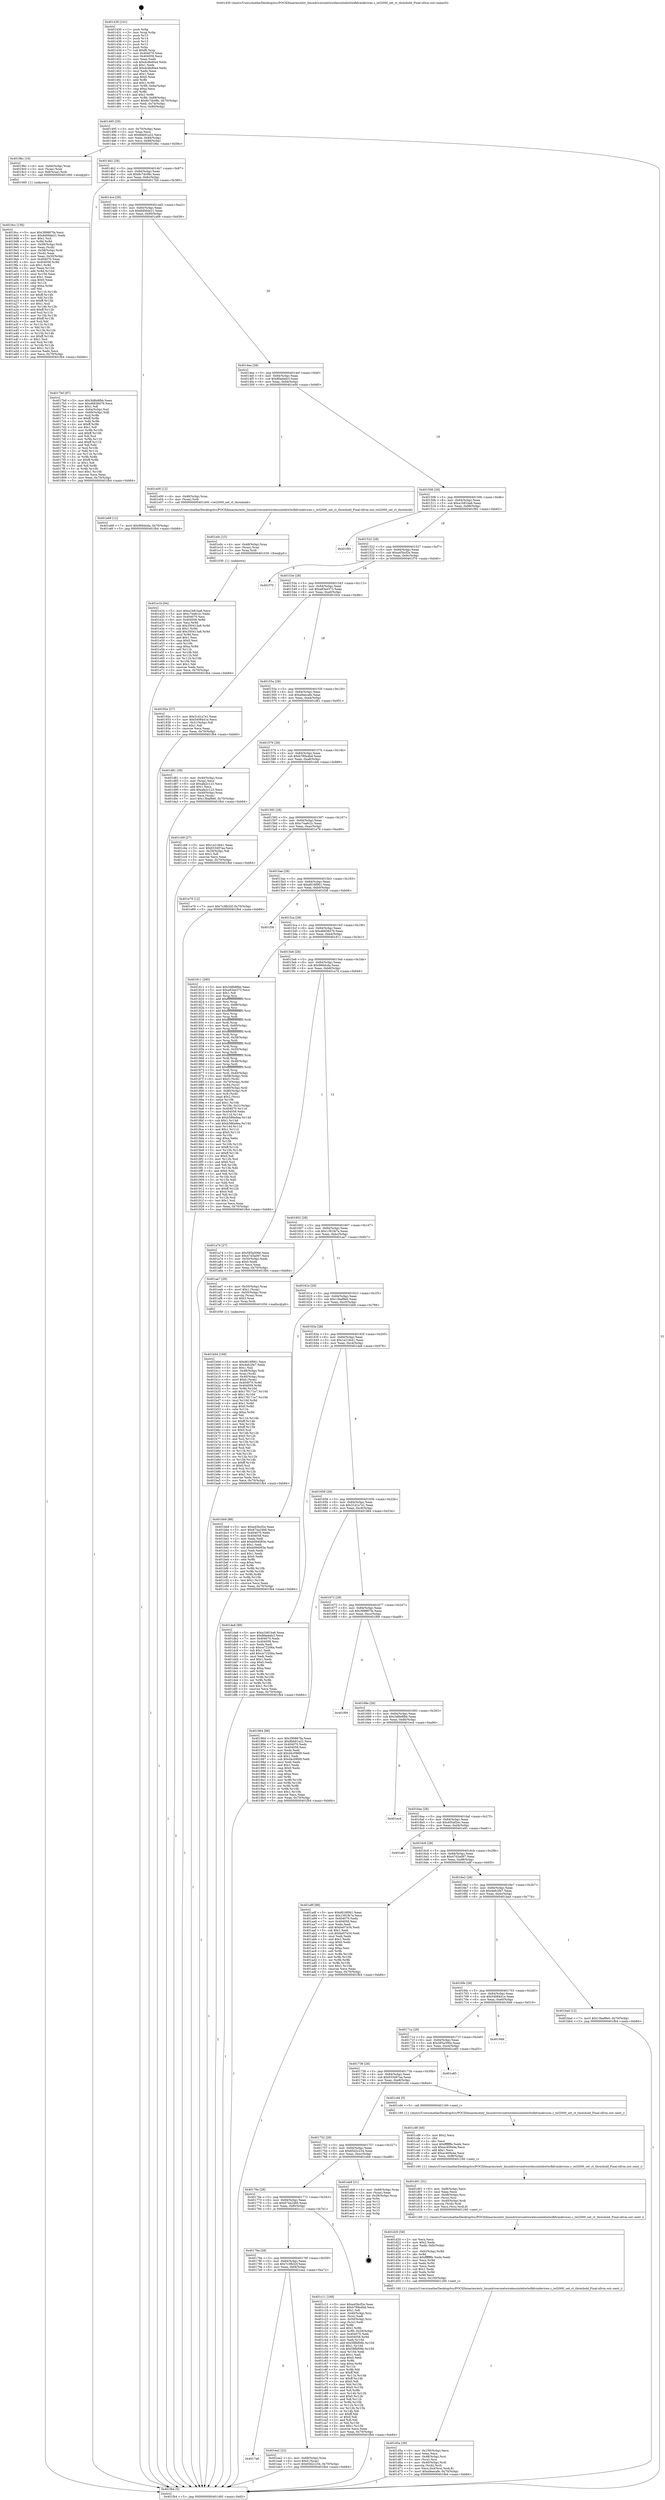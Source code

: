 digraph "0x401430" {
  label = "0x401430 (/mnt/c/Users/mathe/Desktop/tcc/POCII/binaries/extr_linuxdriversnetwirelessinteliwlwifidvmdevices.c_iwl2000_set_ct_threshold_Final-ollvm.out::main(0))"
  labelloc = "t"
  node[shape=record]

  Entry [label="",width=0.3,height=0.3,shape=circle,fillcolor=black,style=filled]
  "0x401495" [label="{
     0x401495 [29]\l
     | [instrs]\l
     &nbsp;&nbsp;0x401495 \<+3\>: mov -0x70(%rbp),%eax\l
     &nbsp;&nbsp;0x401498 \<+2\>: mov %eax,%ecx\l
     &nbsp;&nbsp;0x40149a \<+6\>: sub $0x8bb91a22,%ecx\l
     &nbsp;&nbsp;0x4014a0 \<+6\>: mov %eax,-0x84(%rbp)\l
     &nbsp;&nbsp;0x4014a6 \<+6\>: mov %ecx,-0x88(%rbp)\l
     &nbsp;&nbsp;0x4014ac \<+6\>: je 00000000004019bc \<main+0x58c\>\l
  }"]
  "0x4019bc" [label="{
     0x4019bc [16]\l
     | [instrs]\l
     &nbsp;&nbsp;0x4019bc \<+4\>: mov -0x60(%rbp),%rax\l
     &nbsp;&nbsp;0x4019c0 \<+3\>: mov (%rax),%rax\l
     &nbsp;&nbsp;0x4019c3 \<+4\>: mov 0x8(%rax),%rdi\l
     &nbsp;&nbsp;0x4019c7 \<+5\>: call 0000000000401060 \<atoi@plt\>\l
     | [calls]\l
     &nbsp;&nbsp;0x401060 \{1\} (unknown)\l
  }"]
  "0x4014b2" [label="{
     0x4014b2 [28]\l
     | [instrs]\l
     &nbsp;&nbsp;0x4014b2 \<+5\>: jmp 00000000004014b7 \<main+0x87\>\l
     &nbsp;&nbsp;0x4014b7 \<+6\>: mov -0x84(%rbp),%eax\l
     &nbsp;&nbsp;0x4014bd \<+5\>: sub $0x8c7dc08c,%eax\l
     &nbsp;&nbsp;0x4014c2 \<+6\>: mov %eax,-0x8c(%rbp)\l
     &nbsp;&nbsp;0x4014c8 \<+6\>: je 00000000004017b0 \<main+0x380\>\l
  }"]
  Exit [label="",width=0.3,height=0.3,shape=circle,fillcolor=black,style=filled,peripheries=2]
  "0x4017b0" [label="{
     0x4017b0 [97]\l
     | [instrs]\l
     &nbsp;&nbsp;0x4017b0 \<+5\>: mov $0x3d8b8fbb,%eax\l
     &nbsp;&nbsp;0x4017b5 \<+5\>: mov $0xd6838479,%ecx\l
     &nbsp;&nbsp;0x4017ba \<+2\>: mov $0x1,%dl\l
     &nbsp;&nbsp;0x4017bc \<+4\>: mov -0x6a(%rbp),%sil\l
     &nbsp;&nbsp;0x4017c0 \<+4\>: mov -0x69(%rbp),%dil\l
     &nbsp;&nbsp;0x4017c4 \<+3\>: mov %sil,%r8b\l
     &nbsp;&nbsp;0x4017c7 \<+4\>: xor $0xff,%r8b\l
     &nbsp;&nbsp;0x4017cb \<+3\>: mov %dil,%r9b\l
     &nbsp;&nbsp;0x4017ce \<+4\>: xor $0xff,%r9b\l
     &nbsp;&nbsp;0x4017d2 \<+3\>: xor $0x1,%dl\l
     &nbsp;&nbsp;0x4017d5 \<+3\>: mov %r8b,%r10b\l
     &nbsp;&nbsp;0x4017d8 \<+4\>: and $0xff,%r10b\l
     &nbsp;&nbsp;0x4017dc \<+3\>: and %dl,%sil\l
     &nbsp;&nbsp;0x4017df \<+3\>: mov %r9b,%r11b\l
     &nbsp;&nbsp;0x4017e2 \<+4\>: and $0xff,%r11b\l
     &nbsp;&nbsp;0x4017e6 \<+3\>: and %dl,%dil\l
     &nbsp;&nbsp;0x4017e9 \<+3\>: or %sil,%r10b\l
     &nbsp;&nbsp;0x4017ec \<+3\>: or %dil,%r11b\l
     &nbsp;&nbsp;0x4017ef \<+3\>: xor %r11b,%r10b\l
     &nbsp;&nbsp;0x4017f2 \<+3\>: or %r9b,%r8b\l
     &nbsp;&nbsp;0x4017f5 \<+4\>: xor $0xff,%r8b\l
     &nbsp;&nbsp;0x4017f9 \<+3\>: or $0x1,%dl\l
     &nbsp;&nbsp;0x4017fc \<+3\>: and %dl,%r8b\l
     &nbsp;&nbsp;0x4017ff \<+3\>: or %r8b,%r10b\l
     &nbsp;&nbsp;0x401802 \<+4\>: test $0x1,%r10b\l
     &nbsp;&nbsp;0x401806 \<+3\>: cmovne %ecx,%eax\l
     &nbsp;&nbsp;0x401809 \<+3\>: mov %eax,-0x70(%rbp)\l
     &nbsp;&nbsp;0x40180c \<+5\>: jmp 0000000000401fb4 \<main+0xb84\>\l
  }"]
  "0x4014ce" [label="{
     0x4014ce [28]\l
     | [instrs]\l
     &nbsp;&nbsp;0x4014ce \<+5\>: jmp 00000000004014d3 \<main+0xa3\>\l
     &nbsp;&nbsp;0x4014d3 \<+6\>: mov -0x84(%rbp),%eax\l
     &nbsp;&nbsp;0x4014d9 \<+5\>: sub $0x8d06de21,%eax\l
     &nbsp;&nbsp;0x4014de \<+6\>: mov %eax,-0x90(%rbp)\l
     &nbsp;&nbsp;0x4014e4 \<+6\>: je 0000000000401a68 \<main+0x638\>\l
  }"]
  "0x401fb4" [label="{
     0x401fb4 [5]\l
     | [instrs]\l
     &nbsp;&nbsp;0x401fb4 \<+5\>: jmp 0000000000401495 \<main+0x65\>\l
  }"]
  "0x401430" [label="{
     0x401430 [101]\l
     | [instrs]\l
     &nbsp;&nbsp;0x401430 \<+1\>: push %rbp\l
     &nbsp;&nbsp;0x401431 \<+3\>: mov %rsp,%rbp\l
     &nbsp;&nbsp;0x401434 \<+2\>: push %r15\l
     &nbsp;&nbsp;0x401436 \<+2\>: push %r14\l
     &nbsp;&nbsp;0x401438 \<+2\>: push %r13\l
     &nbsp;&nbsp;0x40143a \<+2\>: push %r12\l
     &nbsp;&nbsp;0x40143c \<+1\>: push %rbx\l
     &nbsp;&nbsp;0x40143d \<+7\>: sub $0xf8,%rsp\l
     &nbsp;&nbsp;0x401444 \<+7\>: mov 0x404070,%eax\l
     &nbsp;&nbsp;0x40144b \<+7\>: mov 0x404058,%ecx\l
     &nbsp;&nbsp;0x401452 \<+2\>: mov %eax,%edx\l
     &nbsp;&nbsp;0x401454 \<+6\>: sub $0xdcdbd0a4,%edx\l
     &nbsp;&nbsp;0x40145a \<+3\>: sub $0x1,%edx\l
     &nbsp;&nbsp;0x40145d \<+6\>: add $0xdcdbd0a4,%edx\l
     &nbsp;&nbsp;0x401463 \<+3\>: imul %edx,%eax\l
     &nbsp;&nbsp;0x401466 \<+3\>: and $0x1,%eax\l
     &nbsp;&nbsp;0x401469 \<+3\>: cmp $0x0,%eax\l
     &nbsp;&nbsp;0x40146c \<+4\>: sete %r8b\l
     &nbsp;&nbsp;0x401470 \<+4\>: and $0x1,%r8b\l
     &nbsp;&nbsp;0x401474 \<+4\>: mov %r8b,-0x6a(%rbp)\l
     &nbsp;&nbsp;0x401478 \<+3\>: cmp $0xa,%ecx\l
     &nbsp;&nbsp;0x40147b \<+4\>: setl %r8b\l
     &nbsp;&nbsp;0x40147f \<+4\>: and $0x1,%r8b\l
     &nbsp;&nbsp;0x401483 \<+4\>: mov %r8b,-0x69(%rbp)\l
     &nbsp;&nbsp;0x401487 \<+7\>: movl $0x8c7dc08c,-0x70(%rbp)\l
     &nbsp;&nbsp;0x40148e \<+3\>: mov %edi,-0x74(%rbp)\l
     &nbsp;&nbsp;0x401491 \<+4\>: mov %rsi,-0x80(%rbp)\l
  }"]
  "0x4017a6" [label="{
     0x4017a6\l
  }", style=dashed]
  "0x401a68" [label="{
     0x401a68 [12]\l
     | [instrs]\l
     &nbsp;&nbsp;0x401a68 \<+7\>: movl $0x966dcda,-0x70(%rbp)\l
     &nbsp;&nbsp;0x401a6f \<+5\>: jmp 0000000000401fb4 \<main+0xb84\>\l
  }"]
  "0x4014ea" [label="{
     0x4014ea [28]\l
     | [instrs]\l
     &nbsp;&nbsp;0x4014ea \<+5\>: jmp 00000000004014ef \<main+0xbf\>\l
     &nbsp;&nbsp;0x4014ef \<+6\>: mov -0x84(%rbp),%eax\l
     &nbsp;&nbsp;0x4014f5 \<+5\>: sub $0x8faebeb3,%eax\l
     &nbsp;&nbsp;0x4014fa \<+6\>: mov %eax,-0x94(%rbp)\l
     &nbsp;&nbsp;0x401500 \<+6\>: je 0000000000401e00 \<main+0x9d0\>\l
  }"]
  "0x401ea2" [label="{
     0x401ea2 [22]\l
     | [instrs]\l
     &nbsp;&nbsp;0x401ea2 \<+4\>: mov -0x68(%rbp),%rax\l
     &nbsp;&nbsp;0x401ea6 \<+6\>: movl $0x0,(%rax)\l
     &nbsp;&nbsp;0x401eac \<+7\>: movl $0x65d2c234,-0x70(%rbp)\l
     &nbsp;&nbsp;0x401eb3 \<+5\>: jmp 0000000000401fb4 \<main+0xb84\>\l
  }"]
  "0x401e00" [label="{
     0x401e00 [12]\l
     | [instrs]\l
     &nbsp;&nbsp;0x401e00 \<+4\>: mov -0x48(%rbp),%rax\l
     &nbsp;&nbsp;0x401e04 \<+3\>: mov (%rax),%rdi\l
     &nbsp;&nbsp;0x401e07 \<+5\>: call 0000000000401400 \<iwl2000_set_ct_threshold\>\l
     | [calls]\l
     &nbsp;&nbsp;0x401400 \{1\} (/mnt/c/Users/mathe/Desktop/tcc/POCII/binaries/extr_linuxdriversnetwirelessinteliwlwifidvmdevices.c_iwl2000_set_ct_threshold_Final-ollvm.out::iwl2000_set_ct_threshold)\l
  }"]
  "0x401506" [label="{
     0x401506 [28]\l
     | [instrs]\l
     &nbsp;&nbsp;0x401506 \<+5\>: jmp 000000000040150b \<main+0xdb\>\l
     &nbsp;&nbsp;0x40150b \<+6\>: mov -0x84(%rbp),%eax\l
     &nbsp;&nbsp;0x401511 \<+5\>: sub $0xa1b81ba6,%eax\l
     &nbsp;&nbsp;0x401516 \<+6\>: mov %eax,-0x98(%rbp)\l
     &nbsp;&nbsp;0x40151c \<+6\>: je 0000000000401f92 \<main+0xb62\>\l
  }"]
  "0x401e1b" [label="{
     0x401e1b [94]\l
     | [instrs]\l
     &nbsp;&nbsp;0x401e1b \<+5\>: mov $0xa1b81ba6,%ecx\l
     &nbsp;&nbsp;0x401e20 \<+5\>: mov $0xc7ea6c2c,%edx\l
     &nbsp;&nbsp;0x401e25 \<+7\>: mov 0x404070,%esi\l
     &nbsp;&nbsp;0x401e2c \<+8\>: mov 0x404058,%r8d\l
     &nbsp;&nbsp;0x401e34 \<+3\>: mov %esi,%r9d\l
     &nbsp;&nbsp;0x401e37 \<+7\>: sub $0x350413a8,%r9d\l
     &nbsp;&nbsp;0x401e3e \<+4\>: sub $0x1,%r9d\l
     &nbsp;&nbsp;0x401e42 \<+7\>: add $0x350413a8,%r9d\l
     &nbsp;&nbsp;0x401e49 \<+4\>: imul %r9d,%esi\l
     &nbsp;&nbsp;0x401e4d \<+3\>: and $0x1,%esi\l
     &nbsp;&nbsp;0x401e50 \<+3\>: cmp $0x0,%esi\l
     &nbsp;&nbsp;0x401e53 \<+4\>: sete %r10b\l
     &nbsp;&nbsp;0x401e57 \<+4\>: cmp $0xa,%r8d\l
     &nbsp;&nbsp;0x401e5b \<+4\>: setl %r11b\l
     &nbsp;&nbsp;0x401e5f \<+3\>: mov %r10b,%bl\l
     &nbsp;&nbsp;0x401e62 \<+3\>: and %r11b,%bl\l
     &nbsp;&nbsp;0x401e65 \<+3\>: xor %r11b,%r10b\l
     &nbsp;&nbsp;0x401e68 \<+3\>: or %r10b,%bl\l
     &nbsp;&nbsp;0x401e6b \<+3\>: test $0x1,%bl\l
     &nbsp;&nbsp;0x401e6e \<+3\>: cmovne %edx,%ecx\l
     &nbsp;&nbsp;0x401e71 \<+3\>: mov %ecx,-0x70(%rbp)\l
     &nbsp;&nbsp;0x401e74 \<+5\>: jmp 0000000000401fb4 \<main+0xb84\>\l
  }"]
  "0x401f92" [label="{
     0x401f92\l
  }", style=dashed]
  "0x401522" [label="{
     0x401522 [28]\l
     | [instrs]\l
     &nbsp;&nbsp;0x401522 \<+5\>: jmp 0000000000401527 \<main+0xf7\>\l
     &nbsp;&nbsp;0x401527 \<+6\>: mov -0x84(%rbp),%eax\l
     &nbsp;&nbsp;0x40152d \<+5\>: sub $0xa45bcf2e,%eax\l
     &nbsp;&nbsp;0x401532 \<+6\>: mov %eax,-0x9c(%rbp)\l
     &nbsp;&nbsp;0x401538 \<+6\>: je 0000000000401f70 \<main+0xb40\>\l
  }"]
  "0x401e0c" [label="{
     0x401e0c [15]\l
     | [instrs]\l
     &nbsp;&nbsp;0x401e0c \<+4\>: mov -0x48(%rbp),%rax\l
     &nbsp;&nbsp;0x401e10 \<+3\>: mov (%rax),%rax\l
     &nbsp;&nbsp;0x401e13 \<+3\>: mov %rax,%rdi\l
     &nbsp;&nbsp;0x401e16 \<+5\>: call 0000000000401030 \<free@plt\>\l
     | [calls]\l
     &nbsp;&nbsp;0x401030 \{1\} (unknown)\l
  }"]
  "0x401f70" [label="{
     0x401f70\l
  }", style=dashed]
  "0x40153e" [label="{
     0x40153e [28]\l
     | [instrs]\l
     &nbsp;&nbsp;0x40153e \<+5\>: jmp 0000000000401543 \<main+0x113\>\l
     &nbsp;&nbsp;0x401543 \<+6\>: mov -0x84(%rbp),%eax\l
     &nbsp;&nbsp;0x401549 \<+5\>: sub $0xa83ee373,%eax\l
     &nbsp;&nbsp;0x40154e \<+6\>: mov %eax,-0xa0(%rbp)\l
     &nbsp;&nbsp;0x401554 \<+6\>: je 000000000040192e \<main+0x4fe\>\l
  }"]
  "0x401d5a" [label="{
     0x401d5a [39]\l
     | [instrs]\l
     &nbsp;&nbsp;0x401d5a \<+6\>: mov -0x100(%rbp),%ecx\l
     &nbsp;&nbsp;0x401d60 \<+3\>: imul %eax,%ecx\l
     &nbsp;&nbsp;0x401d63 \<+4\>: mov -0x48(%rbp),%rsi\l
     &nbsp;&nbsp;0x401d67 \<+3\>: mov (%rsi),%rsi\l
     &nbsp;&nbsp;0x401d6a \<+4\>: mov -0x40(%rbp),%rdi\l
     &nbsp;&nbsp;0x401d6e \<+3\>: movslq (%rdi),%rdi\l
     &nbsp;&nbsp;0x401d71 \<+4\>: mov %ecx,0x4(%rsi,%rdi,8)\l
     &nbsp;&nbsp;0x401d75 \<+7\>: movl $0xa9aecafe,-0x70(%rbp)\l
     &nbsp;&nbsp;0x401d7c \<+5\>: jmp 0000000000401fb4 \<main+0xb84\>\l
  }"]
  "0x40192e" [label="{
     0x40192e [27]\l
     | [instrs]\l
     &nbsp;&nbsp;0x40192e \<+5\>: mov $0x31d1a7e1,%eax\l
     &nbsp;&nbsp;0x401933 \<+5\>: mov $0x5408441e,%ecx\l
     &nbsp;&nbsp;0x401938 \<+3\>: mov -0x31(%rbp),%dl\l
     &nbsp;&nbsp;0x40193b \<+3\>: test $0x1,%dl\l
     &nbsp;&nbsp;0x40193e \<+3\>: cmovne %ecx,%eax\l
     &nbsp;&nbsp;0x401941 \<+3\>: mov %eax,-0x70(%rbp)\l
     &nbsp;&nbsp;0x401944 \<+5\>: jmp 0000000000401fb4 \<main+0xb84\>\l
  }"]
  "0x40155a" [label="{
     0x40155a [28]\l
     | [instrs]\l
     &nbsp;&nbsp;0x40155a \<+5\>: jmp 000000000040155f \<main+0x12f\>\l
     &nbsp;&nbsp;0x40155f \<+6\>: mov -0x84(%rbp),%eax\l
     &nbsp;&nbsp;0x401565 \<+5\>: sub $0xa9aecafe,%eax\l
     &nbsp;&nbsp;0x40156a \<+6\>: mov %eax,-0xa4(%rbp)\l
     &nbsp;&nbsp;0x401570 \<+6\>: je 0000000000401d81 \<main+0x951\>\l
  }"]
  "0x401d20" [label="{
     0x401d20 [58]\l
     | [instrs]\l
     &nbsp;&nbsp;0x401d20 \<+2\>: xor %ecx,%ecx\l
     &nbsp;&nbsp;0x401d22 \<+5\>: mov $0x2,%edx\l
     &nbsp;&nbsp;0x401d27 \<+6\>: mov %edx,-0xfc(%rbp)\l
     &nbsp;&nbsp;0x401d2d \<+1\>: cltd\l
     &nbsp;&nbsp;0x401d2e \<+7\>: mov -0xfc(%rbp),%r8d\l
     &nbsp;&nbsp;0x401d35 \<+3\>: idiv %r8d\l
     &nbsp;&nbsp;0x401d38 \<+6\>: imul $0xfffffffe,%edx,%edx\l
     &nbsp;&nbsp;0x401d3e \<+3\>: mov %ecx,%r9d\l
     &nbsp;&nbsp;0x401d41 \<+3\>: sub %edx,%r9d\l
     &nbsp;&nbsp;0x401d44 \<+2\>: mov %ecx,%edx\l
     &nbsp;&nbsp;0x401d46 \<+3\>: sub $0x1,%edx\l
     &nbsp;&nbsp;0x401d49 \<+3\>: add %edx,%r9d\l
     &nbsp;&nbsp;0x401d4c \<+3\>: sub %r9d,%ecx\l
     &nbsp;&nbsp;0x401d4f \<+6\>: mov %ecx,-0x100(%rbp)\l
     &nbsp;&nbsp;0x401d55 \<+5\>: call 0000000000401160 \<next_i\>\l
     | [calls]\l
     &nbsp;&nbsp;0x401160 \{1\} (/mnt/c/Users/mathe/Desktop/tcc/POCII/binaries/extr_linuxdriversnetwirelessinteliwlwifidvmdevices.c_iwl2000_set_ct_threshold_Final-ollvm.out::next_i)\l
  }"]
  "0x401d81" [label="{
     0x401d81 [39]\l
     | [instrs]\l
     &nbsp;&nbsp;0x401d81 \<+4\>: mov -0x40(%rbp),%rax\l
     &nbsp;&nbsp;0x401d85 \<+2\>: mov (%rax),%ecx\l
     &nbsp;&nbsp;0x401d87 \<+6\>: sub $0xafa2c123,%ecx\l
     &nbsp;&nbsp;0x401d8d \<+3\>: add $0x1,%ecx\l
     &nbsp;&nbsp;0x401d90 \<+6\>: add $0xafa2c123,%ecx\l
     &nbsp;&nbsp;0x401d96 \<+4\>: mov -0x40(%rbp),%rax\l
     &nbsp;&nbsp;0x401d9a \<+2\>: mov %ecx,(%rax)\l
     &nbsp;&nbsp;0x401d9c \<+7\>: movl $0x13baf9e0,-0x70(%rbp)\l
     &nbsp;&nbsp;0x401da3 \<+5\>: jmp 0000000000401fb4 \<main+0xb84\>\l
  }"]
  "0x401576" [label="{
     0x401576 [28]\l
     | [instrs]\l
     &nbsp;&nbsp;0x401576 \<+5\>: jmp 000000000040157b \<main+0x14b\>\l
     &nbsp;&nbsp;0x40157b \<+6\>: mov -0x84(%rbp),%eax\l
     &nbsp;&nbsp;0x401581 \<+5\>: sub $0xb789a4bd,%eax\l
     &nbsp;&nbsp;0x401586 \<+6\>: mov %eax,-0xa8(%rbp)\l
     &nbsp;&nbsp;0x40158c \<+6\>: je 0000000000401cb9 \<main+0x889\>\l
  }"]
  "0x401d01" [label="{
     0x401d01 [31]\l
     | [instrs]\l
     &nbsp;&nbsp;0x401d01 \<+6\>: mov -0xf8(%rbp),%ecx\l
     &nbsp;&nbsp;0x401d07 \<+3\>: imul %eax,%ecx\l
     &nbsp;&nbsp;0x401d0a \<+4\>: mov -0x48(%rbp),%rsi\l
     &nbsp;&nbsp;0x401d0e \<+3\>: mov (%rsi),%rsi\l
     &nbsp;&nbsp;0x401d11 \<+4\>: mov -0x40(%rbp),%rdi\l
     &nbsp;&nbsp;0x401d15 \<+3\>: movslq (%rdi),%rdi\l
     &nbsp;&nbsp;0x401d18 \<+3\>: mov %ecx,(%rsi,%rdi,8)\l
     &nbsp;&nbsp;0x401d1b \<+5\>: call 0000000000401160 \<next_i\>\l
     | [calls]\l
     &nbsp;&nbsp;0x401160 \{1\} (/mnt/c/Users/mathe/Desktop/tcc/POCII/binaries/extr_linuxdriversnetwirelessinteliwlwifidvmdevices.c_iwl2000_set_ct_threshold_Final-ollvm.out::next_i)\l
  }"]
  "0x401cb9" [label="{
     0x401cb9 [27]\l
     | [instrs]\l
     &nbsp;&nbsp;0x401cb9 \<+5\>: mov $0x1e21fe41,%eax\l
     &nbsp;&nbsp;0x401cbe \<+5\>: mov $0x633497aa,%ecx\l
     &nbsp;&nbsp;0x401cc3 \<+3\>: mov -0x29(%rbp),%dl\l
     &nbsp;&nbsp;0x401cc6 \<+3\>: test $0x1,%dl\l
     &nbsp;&nbsp;0x401cc9 \<+3\>: cmovne %ecx,%eax\l
     &nbsp;&nbsp;0x401ccc \<+3\>: mov %eax,-0x70(%rbp)\l
     &nbsp;&nbsp;0x401ccf \<+5\>: jmp 0000000000401fb4 \<main+0xb84\>\l
  }"]
  "0x401592" [label="{
     0x401592 [28]\l
     | [instrs]\l
     &nbsp;&nbsp;0x401592 \<+5\>: jmp 0000000000401597 \<main+0x167\>\l
     &nbsp;&nbsp;0x401597 \<+6\>: mov -0x84(%rbp),%eax\l
     &nbsp;&nbsp;0x40159d \<+5\>: sub $0xc7ea6c2c,%eax\l
     &nbsp;&nbsp;0x4015a2 \<+6\>: mov %eax,-0xac(%rbp)\l
     &nbsp;&nbsp;0x4015a8 \<+6\>: je 0000000000401e79 \<main+0xa49\>\l
  }"]
  "0x401cd9" [label="{
     0x401cd9 [40]\l
     | [instrs]\l
     &nbsp;&nbsp;0x401cd9 \<+5\>: mov $0x2,%ecx\l
     &nbsp;&nbsp;0x401cde \<+1\>: cltd\l
     &nbsp;&nbsp;0x401cdf \<+2\>: idiv %ecx\l
     &nbsp;&nbsp;0x401ce1 \<+6\>: imul $0xfffffffe,%edx,%ecx\l
     &nbsp;&nbsp;0x401ce7 \<+6\>: sub $0xac409a4a,%ecx\l
     &nbsp;&nbsp;0x401ced \<+3\>: add $0x1,%ecx\l
     &nbsp;&nbsp;0x401cf0 \<+6\>: add $0xac409a4a,%ecx\l
     &nbsp;&nbsp;0x401cf6 \<+6\>: mov %ecx,-0xf8(%rbp)\l
     &nbsp;&nbsp;0x401cfc \<+5\>: call 0000000000401160 \<next_i\>\l
     | [calls]\l
     &nbsp;&nbsp;0x401160 \{1\} (/mnt/c/Users/mathe/Desktop/tcc/POCII/binaries/extr_linuxdriversnetwirelessinteliwlwifidvmdevices.c_iwl2000_set_ct_threshold_Final-ollvm.out::next_i)\l
  }"]
  "0x401e79" [label="{
     0x401e79 [12]\l
     | [instrs]\l
     &nbsp;&nbsp;0x401e79 \<+7\>: movl $0x7c3fb32f,-0x70(%rbp)\l
     &nbsp;&nbsp;0x401e80 \<+5\>: jmp 0000000000401fb4 \<main+0xb84\>\l
  }"]
  "0x4015ae" [label="{
     0x4015ae [28]\l
     | [instrs]\l
     &nbsp;&nbsp;0x4015ae \<+5\>: jmp 00000000004015b3 \<main+0x183\>\l
     &nbsp;&nbsp;0x4015b3 \<+6\>: mov -0x84(%rbp),%eax\l
     &nbsp;&nbsp;0x4015b9 \<+5\>: sub $0xd616f061,%eax\l
     &nbsp;&nbsp;0x4015be \<+6\>: mov %eax,-0xb0(%rbp)\l
     &nbsp;&nbsp;0x4015c4 \<+6\>: je 0000000000401f36 \<main+0xb06\>\l
  }"]
  "0x40178a" [label="{
     0x40178a [28]\l
     | [instrs]\l
     &nbsp;&nbsp;0x40178a \<+5\>: jmp 000000000040178f \<main+0x35f\>\l
     &nbsp;&nbsp;0x40178f \<+6\>: mov -0x84(%rbp),%eax\l
     &nbsp;&nbsp;0x401795 \<+5\>: sub $0x7c3fb32f,%eax\l
     &nbsp;&nbsp;0x40179a \<+6\>: mov %eax,-0xf4(%rbp)\l
     &nbsp;&nbsp;0x4017a0 \<+6\>: je 0000000000401ea2 \<main+0xa72\>\l
  }"]
  "0x401f36" [label="{
     0x401f36\l
  }", style=dashed]
  "0x4015ca" [label="{
     0x4015ca [28]\l
     | [instrs]\l
     &nbsp;&nbsp;0x4015ca \<+5\>: jmp 00000000004015cf \<main+0x19f\>\l
     &nbsp;&nbsp;0x4015cf \<+6\>: mov -0x84(%rbp),%eax\l
     &nbsp;&nbsp;0x4015d5 \<+5\>: sub $0xd6838479,%eax\l
     &nbsp;&nbsp;0x4015da \<+6\>: mov %eax,-0xb4(%rbp)\l
     &nbsp;&nbsp;0x4015e0 \<+6\>: je 0000000000401811 \<main+0x3e1\>\l
  }"]
  "0x401c11" [label="{
     0x401c11 [168]\l
     | [instrs]\l
     &nbsp;&nbsp;0x401c11 \<+5\>: mov $0xa45bcf2e,%eax\l
     &nbsp;&nbsp;0x401c16 \<+5\>: mov $0xb789a4bd,%ecx\l
     &nbsp;&nbsp;0x401c1b \<+2\>: mov $0x1,%dl\l
     &nbsp;&nbsp;0x401c1d \<+4\>: mov -0x40(%rbp),%rsi\l
     &nbsp;&nbsp;0x401c21 \<+2\>: mov (%rsi),%edi\l
     &nbsp;&nbsp;0x401c23 \<+4\>: mov -0x50(%rbp),%rsi\l
     &nbsp;&nbsp;0x401c27 \<+2\>: cmp (%rsi),%edi\l
     &nbsp;&nbsp;0x401c29 \<+4\>: setl %r8b\l
     &nbsp;&nbsp;0x401c2d \<+4\>: and $0x1,%r8b\l
     &nbsp;&nbsp;0x401c31 \<+4\>: mov %r8b,-0x29(%rbp)\l
     &nbsp;&nbsp;0x401c35 \<+7\>: mov 0x404070,%edi\l
     &nbsp;&nbsp;0x401c3c \<+8\>: mov 0x404058,%r9d\l
     &nbsp;&nbsp;0x401c44 \<+3\>: mov %edi,%r10d\l
     &nbsp;&nbsp;0x401c47 \<+7\>: add $0x58fbf06b,%r10d\l
     &nbsp;&nbsp;0x401c4e \<+4\>: sub $0x1,%r10d\l
     &nbsp;&nbsp;0x401c52 \<+7\>: sub $0x58fbf06b,%r10d\l
     &nbsp;&nbsp;0x401c59 \<+4\>: imul %r10d,%edi\l
     &nbsp;&nbsp;0x401c5d \<+3\>: and $0x1,%edi\l
     &nbsp;&nbsp;0x401c60 \<+3\>: cmp $0x0,%edi\l
     &nbsp;&nbsp;0x401c63 \<+4\>: sete %r8b\l
     &nbsp;&nbsp;0x401c67 \<+4\>: cmp $0xa,%r9d\l
     &nbsp;&nbsp;0x401c6b \<+4\>: setl %r11b\l
     &nbsp;&nbsp;0x401c6f \<+3\>: mov %r8b,%bl\l
     &nbsp;&nbsp;0x401c72 \<+3\>: xor $0xff,%bl\l
     &nbsp;&nbsp;0x401c75 \<+3\>: mov %r11b,%r14b\l
     &nbsp;&nbsp;0x401c78 \<+4\>: xor $0xff,%r14b\l
     &nbsp;&nbsp;0x401c7c \<+3\>: xor $0x0,%dl\l
     &nbsp;&nbsp;0x401c7f \<+3\>: mov %bl,%r15b\l
     &nbsp;&nbsp;0x401c82 \<+4\>: and $0x0,%r15b\l
     &nbsp;&nbsp;0x401c86 \<+3\>: and %dl,%r8b\l
     &nbsp;&nbsp;0x401c89 \<+3\>: mov %r14b,%r12b\l
     &nbsp;&nbsp;0x401c8c \<+4\>: and $0x0,%r12b\l
     &nbsp;&nbsp;0x401c90 \<+3\>: and %dl,%r11b\l
     &nbsp;&nbsp;0x401c93 \<+3\>: or %r8b,%r15b\l
     &nbsp;&nbsp;0x401c96 \<+3\>: or %r11b,%r12b\l
     &nbsp;&nbsp;0x401c99 \<+3\>: xor %r12b,%r15b\l
     &nbsp;&nbsp;0x401c9c \<+3\>: or %r14b,%bl\l
     &nbsp;&nbsp;0x401c9f \<+3\>: xor $0xff,%bl\l
     &nbsp;&nbsp;0x401ca2 \<+3\>: or $0x0,%dl\l
     &nbsp;&nbsp;0x401ca5 \<+2\>: and %dl,%bl\l
     &nbsp;&nbsp;0x401ca7 \<+3\>: or %bl,%r15b\l
     &nbsp;&nbsp;0x401caa \<+4\>: test $0x1,%r15b\l
     &nbsp;&nbsp;0x401cae \<+3\>: cmovne %ecx,%eax\l
     &nbsp;&nbsp;0x401cb1 \<+3\>: mov %eax,-0x70(%rbp)\l
     &nbsp;&nbsp;0x401cb4 \<+5\>: jmp 0000000000401fb4 \<main+0xb84\>\l
  }"]
  "0x401811" [label="{
     0x401811 [285]\l
     | [instrs]\l
     &nbsp;&nbsp;0x401811 \<+5\>: mov $0x3d8b8fbb,%eax\l
     &nbsp;&nbsp;0x401816 \<+5\>: mov $0xa83ee373,%ecx\l
     &nbsp;&nbsp;0x40181b \<+2\>: mov $0x1,%dl\l
     &nbsp;&nbsp;0x40181d \<+3\>: mov %rsp,%rsi\l
     &nbsp;&nbsp;0x401820 \<+4\>: add $0xfffffffffffffff0,%rsi\l
     &nbsp;&nbsp;0x401824 \<+3\>: mov %rsi,%rsp\l
     &nbsp;&nbsp;0x401827 \<+4\>: mov %rsi,-0x68(%rbp)\l
     &nbsp;&nbsp;0x40182b \<+3\>: mov %rsp,%rsi\l
     &nbsp;&nbsp;0x40182e \<+4\>: add $0xfffffffffffffff0,%rsi\l
     &nbsp;&nbsp;0x401832 \<+3\>: mov %rsi,%rsp\l
     &nbsp;&nbsp;0x401835 \<+3\>: mov %rsp,%rdi\l
     &nbsp;&nbsp;0x401838 \<+4\>: add $0xfffffffffffffff0,%rdi\l
     &nbsp;&nbsp;0x40183c \<+3\>: mov %rdi,%rsp\l
     &nbsp;&nbsp;0x40183f \<+4\>: mov %rdi,-0x60(%rbp)\l
     &nbsp;&nbsp;0x401843 \<+3\>: mov %rsp,%rdi\l
     &nbsp;&nbsp;0x401846 \<+4\>: add $0xfffffffffffffff0,%rdi\l
     &nbsp;&nbsp;0x40184a \<+3\>: mov %rdi,%rsp\l
     &nbsp;&nbsp;0x40184d \<+4\>: mov %rdi,-0x58(%rbp)\l
     &nbsp;&nbsp;0x401851 \<+3\>: mov %rsp,%rdi\l
     &nbsp;&nbsp;0x401854 \<+4\>: add $0xfffffffffffffff0,%rdi\l
     &nbsp;&nbsp;0x401858 \<+3\>: mov %rdi,%rsp\l
     &nbsp;&nbsp;0x40185b \<+4\>: mov %rdi,-0x50(%rbp)\l
     &nbsp;&nbsp;0x40185f \<+3\>: mov %rsp,%rdi\l
     &nbsp;&nbsp;0x401862 \<+4\>: add $0xfffffffffffffff0,%rdi\l
     &nbsp;&nbsp;0x401866 \<+3\>: mov %rdi,%rsp\l
     &nbsp;&nbsp;0x401869 \<+4\>: mov %rdi,-0x48(%rbp)\l
     &nbsp;&nbsp;0x40186d \<+3\>: mov %rsp,%rdi\l
     &nbsp;&nbsp;0x401870 \<+4\>: add $0xfffffffffffffff0,%rdi\l
     &nbsp;&nbsp;0x401874 \<+3\>: mov %rdi,%rsp\l
     &nbsp;&nbsp;0x401877 \<+4\>: mov %rdi,-0x40(%rbp)\l
     &nbsp;&nbsp;0x40187b \<+4\>: mov -0x68(%rbp),%rdi\l
     &nbsp;&nbsp;0x40187f \<+6\>: movl $0x0,(%rdi)\l
     &nbsp;&nbsp;0x401885 \<+4\>: mov -0x74(%rbp),%r8d\l
     &nbsp;&nbsp;0x401889 \<+3\>: mov %r8d,(%rsi)\l
     &nbsp;&nbsp;0x40188c \<+4\>: mov -0x60(%rbp),%rdi\l
     &nbsp;&nbsp;0x401890 \<+4\>: mov -0x80(%rbp),%r9\l
     &nbsp;&nbsp;0x401894 \<+3\>: mov %r9,(%rdi)\l
     &nbsp;&nbsp;0x401897 \<+3\>: cmpl $0x2,(%rsi)\l
     &nbsp;&nbsp;0x40189a \<+4\>: setne %r10b\l
     &nbsp;&nbsp;0x40189e \<+4\>: and $0x1,%r10b\l
     &nbsp;&nbsp;0x4018a2 \<+4\>: mov %r10b,-0x31(%rbp)\l
     &nbsp;&nbsp;0x4018a6 \<+8\>: mov 0x404070,%r11d\l
     &nbsp;&nbsp;0x4018ae \<+7\>: mov 0x404058,%ebx\l
     &nbsp;&nbsp;0x4018b5 \<+3\>: mov %r11d,%r14d\l
     &nbsp;&nbsp;0x4018b8 \<+7\>: sub $0xb586a9ea,%r14d\l
     &nbsp;&nbsp;0x4018bf \<+4\>: sub $0x1,%r14d\l
     &nbsp;&nbsp;0x4018c3 \<+7\>: add $0xb586a9ea,%r14d\l
     &nbsp;&nbsp;0x4018ca \<+4\>: imul %r14d,%r11d\l
     &nbsp;&nbsp;0x4018ce \<+4\>: and $0x1,%r11d\l
     &nbsp;&nbsp;0x4018d2 \<+4\>: cmp $0x0,%r11d\l
     &nbsp;&nbsp;0x4018d6 \<+4\>: sete %r10b\l
     &nbsp;&nbsp;0x4018da \<+3\>: cmp $0xa,%ebx\l
     &nbsp;&nbsp;0x4018dd \<+4\>: setl %r15b\l
     &nbsp;&nbsp;0x4018e1 \<+3\>: mov %r10b,%r12b\l
     &nbsp;&nbsp;0x4018e4 \<+4\>: xor $0xff,%r12b\l
     &nbsp;&nbsp;0x4018e8 \<+3\>: mov %r15b,%r13b\l
     &nbsp;&nbsp;0x4018eb \<+4\>: xor $0xff,%r13b\l
     &nbsp;&nbsp;0x4018ef \<+3\>: xor $0x0,%dl\l
     &nbsp;&nbsp;0x4018f2 \<+3\>: mov %r12b,%sil\l
     &nbsp;&nbsp;0x4018f5 \<+4\>: and $0x0,%sil\l
     &nbsp;&nbsp;0x4018f9 \<+3\>: and %dl,%r10b\l
     &nbsp;&nbsp;0x4018fc \<+3\>: mov %r13b,%dil\l
     &nbsp;&nbsp;0x4018ff \<+4\>: and $0x0,%dil\l
     &nbsp;&nbsp;0x401903 \<+3\>: and %dl,%r15b\l
     &nbsp;&nbsp;0x401906 \<+3\>: or %r10b,%sil\l
     &nbsp;&nbsp;0x401909 \<+3\>: or %r15b,%dil\l
     &nbsp;&nbsp;0x40190c \<+3\>: xor %dil,%sil\l
     &nbsp;&nbsp;0x40190f \<+3\>: or %r13b,%r12b\l
     &nbsp;&nbsp;0x401912 \<+4\>: xor $0xff,%r12b\l
     &nbsp;&nbsp;0x401916 \<+3\>: or $0x0,%dl\l
     &nbsp;&nbsp;0x401919 \<+3\>: and %dl,%r12b\l
     &nbsp;&nbsp;0x40191c \<+3\>: or %r12b,%sil\l
     &nbsp;&nbsp;0x40191f \<+4\>: test $0x1,%sil\l
     &nbsp;&nbsp;0x401923 \<+3\>: cmovne %ecx,%eax\l
     &nbsp;&nbsp;0x401926 \<+3\>: mov %eax,-0x70(%rbp)\l
     &nbsp;&nbsp;0x401929 \<+5\>: jmp 0000000000401fb4 \<main+0xb84\>\l
  }"]
  "0x4015e6" [label="{
     0x4015e6 [28]\l
     | [instrs]\l
     &nbsp;&nbsp;0x4015e6 \<+5\>: jmp 00000000004015eb \<main+0x1bb\>\l
     &nbsp;&nbsp;0x4015eb \<+6\>: mov -0x84(%rbp),%eax\l
     &nbsp;&nbsp;0x4015f1 \<+5\>: sub $0x966dcda,%eax\l
     &nbsp;&nbsp;0x4015f6 \<+6\>: mov %eax,-0xb8(%rbp)\l
     &nbsp;&nbsp;0x4015fc \<+6\>: je 0000000000401a74 \<main+0x644\>\l
  }"]
  "0x40176e" [label="{
     0x40176e [28]\l
     | [instrs]\l
     &nbsp;&nbsp;0x40176e \<+5\>: jmp 0000000000401773 \<main+0x343\>\l
     &nbsp;&nbsp;0x401773 \<+6\>: mov -0x84(%rbp),%eax\l
     &nbsp;&nbsp;0x401779 \<+5\>: sub $0x674a2460,%eax\l
     &nbsp;&nbsp;0x40177e \<+6\>: mov %eax,-0xf0(%rbp)\l
     &nbsp;&nbsp;0x401784 \<+6\>: je 0000000000401c11 \<main+0x7e1\>\l
  }"]
  "0x401eb8" [label="{
     0x401eb8 [21]\l
     | [instrs]\l
     &nbsp;&nbsp;0x401eb8 \<+4\>: mov -0x68(%rbp),%rax\l
     &nbsp;&nbsp;0x401ebc \<+2\>: mov (%rax),%eax\l
     &nbsp;&nbsp;0x401ebe \<+4\>: lea -0x28(%rbp),%rsp\l
     &nbsp;&nbsp;0x401ec2 \<+1\>: pop %rbx\l
     &nbsp;&nbsp;0x401ec3 \<+2\>: pop %r12\l
     &nbsp;&nbsp;0x401ec5 \<+2\>: pop %r13\l
     &nbsp;&nbsp;0x401ec7 \<+2\>: pop %r14\l
     &nbsp;&nbsp;0x401ec9 \<+2\>: pop %r15\l
     &nbsp;&nbsp;0x401ecb \<+1\>: pop %rbp\l
     &nbsp;&nbsp;0x401ecc \<+1\>: ret\l
  }"]
  "0x401a74" [label="{
     0x401a74 [27]\l
     | [instrs]\l
     &nbsp;&nbsp;0x401a74 \<+5\>: mov $0x585a306e,%eax\l
     &nbsp;&nbsp;0x401a79 \<+5\>: mov $0x47d3a097,%ecx\l
     &nbsp;&nbsp;0x401a7e \<+3\>: mov -0x30(%rbp),%edx\l
     &nbsp;&nbsp;0x401a81 \<+3\>: cmp $0x0,%edx\l
     &nbsp;&nbsp;0x401a84 \<+3\>: cmove %ecx,%eax\l
     &nbsp;&nbsp;0x401a87 \<+3\>: mov %eax,-0x70(%rbp)\l
     &nbsp;&nbsp;0x401a8a \<+5\>: jmp 0000000000401fb4 \<main+0xb84\>\l
  }"]
  "0x401602" [label="{
     0x401602 [28]\l
     | [instrs]\l
     &nbsp;&nbsp;0x401602 \<+5\>: jmp 0000000000401607 \<main+0x1d7\>\l
     &nbsp;&nbsp;0x401607 \<+6\>: mov -0x84(%rbp),%eax\l
     &nbsp;&nbsp;0x40160d \<+5\>: sub $0x1391fe7a,%eax\l
     &nbsp;&nbsp;0x401612 \<+6\>: mov %eax,-0xbc(%rbp)\l
     &nbsp;&nbsp;0x401618 \<+6\>: je 0000000000401ae7 \<main+0x6b7\>\l
  }"]
  "0x401752" [label="{
     0x401752 [28]\l
     | [instrs]\l
     &nbsp;&nbsp;0x401752 \<+5\>: jmp 0000000000401757 \<main+0x327\>\l
     &nbsp;&nbsp;0x401757 \<+6\>: mov -0x84(%rbp),%eax\l
     &nbsp;&nbsp;0x40175d \<+5\>: sub $0x65d2c234,%eax\l
     &nbsp;&nbsp;0x401762 \<+6\>: mov %eax,-0xec(%rbp)\l
     &nbsp;&nbsp;0x401768 \<+6\>: je 0000000000401eb8 \<main+0xa88\>\l
  }"]
  "0x401ae7" [label="{
     0x401ae7 [29]\l
     | [instrs]\l
     &nbsp;&nbsp;0x401ae7 \<+4\>: mov -0x50(%rbp),%rax\l
     &nbsp;&nbsp;0x401aeb \<+6\>: movl $0x1,(%rax)\l
     &nbsp;&nbsp;0x401af1 \<+4\>: mov -0x50(%rbp),%rax\l
     &nbsp;&nbsp;0x401af5 \<+3\>: movslq (%rax),%rax\l
     &nbsp;&nbsp;0x401af8 \<+4\>: shl $0x3,%rax\l
     &nbsp;&nbsp;0x401afc \<+3\>: mov %rax,%rdi\l
     &nbsp;&nbsp;0x401aff \<+5\>: call 0000000000401050 \<malloc@plt\>\l
     | [calls]\l
     &nbsp;&nbsp;0x401050 \{1\} (unknown)\l
  }"]
  "0x40161e" [label="{
     0x40161e [28]\l
     | [instrs]\l
     &nbsp;&nbsp;0x40161e \<+5\>: jmp 0000000000401623 \<main+0x1f3\>\l
     &nbsp;&nbsp;0x401623 \<+6\>: mov -0x84(%rbp),%eax\l
     &nbsp;&nbsp;0x401629 \<+5\>: sub $0x13baf9e0,%eax\l
     &nbsp;&nbsp;0x40162e \<+6\>: mov %eax,-0xc0(%rbp)\l
     &nbsp;&nbsp;0x401634 \<+6\>: je 0000000000401bb9 \<main+0x789\>\l
  }"]
  "0x401cd4" [label="{
     0x401cd4 [5]\l
     | [instrs]\l
     &nbsp;&nbsp;0x401cd4 \<+5\>: call 0000000000401160 \<next_i\>\l
     | [calls]\l
     &nbsp;&nbsp;0x401160 \{1\} (/mnt/c/Users/mathe/Desktop/tcc/POCII/binaries/extr_linuxdriversnetwirelessinteliwlwifidvmdevices.c_iwl2000_set_ct_threshold_Final-ollvm.out::next_i)\l
  }"]
  "0x401bb9" [label="{
     0x401bb9 [88]\l
     | [instrs]\l
     &nbsp;&nbsp;0x401bb9 \<+5\>: mov $0xa45bcf2e,%eax\l
     &nbsp;&nbsp;0x401bbe \<+5\>: mov $0x674a2460,%ecx\l
     &nbsp;&nbsp;0x401bc3 \<+7\>: mov 0x404070,%edx\l
     &nbsp;&nbsp;0x401bca \<+7\>: mov 0x404058,%esi\l
     &nbsp;&nbsp;0x401bd1 \<+2\>: mov %edx,%edi\l
     &nbsp;&nbsp;0x401bd3 \<+6\>: add $0xb094083e,%edi\l
     &nbsp;&nbsp;0x401bd9 \<+3\>: sub $0x1,%edi\l
     &nbsp;&nbsp;0x401bdc \<+6\>: sub $0xb094083e,%edi\l
     &nbsp;&nbsp;0x401be2 \<+3\>: imul %edi,%edx\l
     &nbsp;&nbsp;0x401be5 \<+3\>: and $0x1,%edx\l
     &nbsp;&nbsp;0x401be8 \<+3\>: cmp $0x0,%edx\l
     &nbsp;&nbsp;0x401beb \<+4\>: sete %r8b\l
     &nbsp;&nbsp;0x401bef \<+3\>: cmp $0xa,%esi\l
     &nbsp;&nbsp;0x401bf2 \<+4\>: setl %r9b\l
     &nbsp;&nbsp;0x401bf6 \<+3\>: mov %r8b,%r10b\l
     &nbsp;&nbsp;0x401bf9 \<+3\>: and %r9b,%r10b\l
     &nbsp;&nbsp;0x401bfc \<+3\>: xor %r9b,%r8b\l
     &nbsp;&nbsp;0x401bff \<+3\>: or %r8b,%r10b\l
     &nbsp;&nbsp;0x401c02 \<+4\>: test $0x1,%r10b\l
     &nbsp;&nbsp;0x401c06 \<+3\>: cmovne %ecx,%eax\l
     &nbsp;&nbsp;0x401c09 \<+3\>: mov %eax,-0x70(%rbp)\l
     &nbsp;&nbsp;0x401c0c \<+5\>: jmp 0000000000401fb4 \<main+0xb84\>\l
  }"]
  "0x40163a" [label="{
     0x40163a [28]\l
     | [instrs]\l
     &nbsp;&nbsp;0x40163a \<+5\>: jmp 000000000040163f \<main+0x20f\>\l
     &nbsp;&nbsp;0x40163f \<+6\>: mov -0x84(%rbp),%eax\l
     &nbsp;&nbsp;0x401645 \<+5\>: sub $0x1e21fe41,%eax\l
     &nbsp;&nbsp;0x40164a \<+6\>: mov %eax,-0xc4(%rbp)\l
     &nbsp;&nbsp;0x401650 \<+6\>: je 0000000000401da8 \<main+0x978\>\l
  }"]
  "0x401736" [label="{
     0x401736 [28]\l
     | [instrs]\l
     &nbsp;&nbsp;0x401736 \<+5\>: jmp 000000000040173b \<main+0x30b\>\l
     &nbsp;&nbsp;0x40173b \<+6\>: mov -0x84(%rbp),%eax\l
     &nbsp;&nbsp;0x401741 \<+5\>: sub $0x633497aa,%eax\l
     &nbsp;&nbsp;0x401746 \<+6\>: mov %eax,-0xe8(%rbp)\l
     &nbsp;&nbsp;0x40174c \<+6\>: je 0000000000401cd4 \<main+0x8a4\>\l
  }"]
  "0x401da8" [label="{
     0x401da8 [88]\l
     | [instrs]\l
     &nbsp;&nbsp;0x401da8 \<+5\>: mov $0xa1b81ba6,%eax\l
     &nbsp;&nbsp;0x401dad \<+5\>: mov $0x8faebeb3,%ecx\l
     &nbsp;&nbsp;0x401db2 \<+7\>: mov 0x404070,%edx\l
     &nbsp;&nbsp;0x401db9 \<+7\>: mov 0x404058,%esi\l
     &nbsp;&nbsp;0x401dc0 \<+2\>: mov %edx,%edi\l
     &nbsp;&nbsp;0x401dc2 \<+6\>: sub $0xce72206a,%edi\l
     &nbsp;&nbsp;0x401dc8 \<+3\>: sub $0x1,%edi\l
     &nbsp;&nbsp;0x401dcb \<+6\>: add $0xce72206a,%edi\l
     &nbsp;&nbsp;0x401dd1 \<+3\>: imul %edi,%edx\l
     &nbsp;&nbsp;0x401dd4 \<+3\>: and $0x1,%edx\l
     &nbsp;&nbsp;0x401dd7 \<+3\>: cmp $0x0,%edx\l
     &nbsp;&nbsp;0x401dda \<+4\>: sete %r8b\l
     &nbsp;&nbsp;0x401dde \<+3\>: cmp $0xa,%esi\l
     &nbsp;&nbsp;0x401de1 \<+4\>: setl %r9b\l
     &nbsp;&nbsp;0x401de5 \<+3\>: mov %r8b,%r10b\l
     &nbsp;&nbsp;0x401de8 \<+3\>: and %r9b,%r10b\l
     &nbsp;&nbsp;0x401deb \<+3\>: xor %r9b,%r8b\l
     &nbsp;&nbsp;0x401dee \<+3\>: or %r8b,%r10b\l
     &nbsp;&nbsp;0x401df1 \<+4\>: test $0x1,%r10b\l
     &nbsp;&nbsp;0x401df5 \<+3\>: cmovne %ecx,%eax\l
     &nbsp;&nbsp;0x401df8 \<+3\>: mov %eax,-0x70(%rbp)\l
     &nbsp;&nbsp;0x401dfb \<+5\>: jmp 0000000000401fb4 \<main+0xb84\>\l
  }"]
  "0x401656" [label="{
     0x401656 [28]\l
     | [instrs]\l
     &nbsp;&nbsp;0x401656 \<+5\>: jmp 000000000040165b \<main+0x22b\>\l
     &nbsp;&nbsp;0x40165b \<+6\>: mov -0x84(%rbp),%eax\l
     &nbsp;&nbsp;0x401661 \<+5\>: sub $0x31d1a7e1,%eax\l
     &nbsp;&nbsp;0x401666 \<+6\>: mov %eax,-0xc8(%rbp)\l
     &nbsp;&nbsp;0x40166c \<+6\>: je 0000000000401964 \<main+0x534\>\l
  }"]
  "0x401e85" [label="{
     0x401e85\l
  }", style=dashed]
  "0x401964" [label="{
     0x401964 [88]\l
     | [instrs]\l
     &nbsp;&nbsp;0x401964 \<+5\>: mov $0x399867fa,%eax\l
     &nbsp;&nbsp;0x401969 \<+5\>: mov $0x8bb91a22,%ecx\l
     &nbsp;&nbsp;0x40196e \<+7\>: mov 0x404070,%edx\l
     &nbsp;&nbsp;0x401975 \<+7\>: mov 0x404058,%esi\l
     &nbsp;&nbsp;0x40197c \<+2\>: mov %edx,%edi\l
     &nbsp;&nbsp;0x40197e \<+6\>: add $0xd4c09fd9,%edi\l
     &nbsp;&nbsp;0x401984 \<+3\>: sub $0x1,%edi\l
     &nbsp;&nbsp;0x401987 \<+6\>: sub $0xd4c09fd9,%edi\l
     &nbsp;&nbsp;0x40198d \<+3\>: imul %edi,%edx\l
     &nbsp;&nbsp;0x401990 \<+3\>: and $0x1,%edx\l
     &nbsp;&nbsp;0x401993 \<+3\>: cmp $0x0,%edx\l
     &nbsp;&nbsp;0x401996 \<+4\>: sete %r8b\l
     &nbsp;&nbsp;0x40199a \<+3\>: cmp $0xa,%esi\l
     &nbsp;&nbsp;0x40199d \<+4\>: setl %r9b\l
     &nbsp;&nbsp;0x4019a1 \<+3\>: mov %r8b,%r10b\l
     &nbsp;&nbsp;0x4019a4 \<+3\>: and %r9b,%r10b\l
     &nbsp;&nbsp;0x4019a7 \<+3\>: xor %r9b,%r8b\l
     &nbsp;&nbsp;0x4019aa \<+3\>: or %r8b,%r10b\l
     &nbsp;&nbsp;0x4019ad \<+4\>: test $0x1,%r10b\l
     &nbsp;&nbsp;0x4019b1 \<+3\>: cmovne %ecx,%eax\l
     &nbsp;&nbsp;0x4019b4 \<+3\>: mov %eax,-0x70(%rbp)\l
     &nbsp;&nbsp;0x4019b7 \<+5\>: jmp 0000000000401fb4 \<main+0xb84\>\l
  }"]
  "0x401672" [label="{
     0x401672 [28]\l
     | [instrs]\l
     &nbsp;&nbsp;0x401672 \<+5\>: jmp 0000000000401677 \<main+0x247\>\l
     &nbsp;&nbsp;0x401677 \<+6\>: mov -0x84(%rbp),%eax\l
     &nbsp;&nbsp;0x40167d \<+5\>: sub $0x399867fa,%eax\l
     &nbsp;&nbsp;0x401682 \<+6\>: mov %eax,-0xcc(%rbp)\l
     &nbsp;&nbsp;0x401688 \<+6\>: je 0000000000401f09 \<main+0xad9\>\l
  }"]
  "0x4019cc" [label="{
     0x4019cc [156]\l
     | [instrs]\l
     &nbsp;&nbsp;0x4019cc \<+5\>: mov $0x399867fa,%ecx\l
     &nbsp;&nbsp;0x4019d1 \<+5\>: mov $0x8d06de21,%edx\l
     &nbsp;&nbsp;0x4019d6 \<+3\>: mov $0x1,%sil\l
     &nbsp;&nbsp;0x4019d9 \<+3\>: xor %r8d,%r8d\l
     &nbsp;&nbsp;0x4019dc \<+4\>: mov -0x58(%rbp),%rdi\l
     &nbsp;&nbsp;0x4019e0 \<+2\>: mov %eax,(%rdi)\l
     &nbsp;&nbsp;0x4019e2 \<+4\>: mov -0x58(%rbp),%rdi\l
     &nbsp;&nbsp;0x4019e6 \<+2\>: mov (%rdi),%eax\l
     &nbsp;&nbsp;0x4019e8 \<+3\>: mov %eax,-0x30(%rbp)\l
     &nbsp;&nbsp;0x4019eb \<+7\>: mov 0x404070,%eax\l
     &nbsp;&nbsp;0x4019f2 \<+8\>: mov 0x404058,%r9d\l
     &nbsp;&nbsp;0x4019fa \<+4\>: sub $0x1,%r8d\l
     &nbsp;&nbsp;0x4019fe \<+3\>: mov %eax,%r10d\l
     &nbsp;&nbsp;0x401a01 \<+3\>: add %r8d,%r10d\l
     &nbsp;&nbsp;0x401a04 \<+4\>: imul %r10d,%eax\l
     &nbsp;&nbsp;0x401a08 \<+3\>: and $0x1,%eax\l
     &nbsp;&nbsp;0x401a0b \<+3\>: cmp $0x0,%eax\l
     &nbsp;&nbsp;0x401a0e \<+4\>: sete %r11b\l
     &nbsp;&nbsp;0x401a12 \<+4\>: cmp $0xa,%r9d\l
     &nbsp;&nbsp;0x401a16 \<+3\>: setl %bl\l
     &nbsp;&nbsp;0x401a19 \<+3\>: mov %r11b,%r14b\l
     &nbsp;&nbsp;0x401a1c \<+4\>: xor $0xff,%r14b\l
     &nbsp;&nbsp;0x401a20 \<+3\>: mov %bl,%r15b\l
     &nbsp;&nbsp;0x401a23 \<+4\>: xor $0xff,%r15b\l
     &nbsp;&nbsp;0x401a27 \<+4\>: xor $0x1,%sil\l
     &nbsp;&nbsp;0x401a2b \<+3\>: mov %r14b,%r12b\l
     &nbsp;&nbsp;0x401a2e \<+4\>: and $0xff,%r12b\l
     &nbsp;&nbsp;0x401a32 \<+3\>: and %sil,%r11b\l
     &nbsp;&nbsp;0x401a35 \<+3\>: mov %r15b,%r13b\l
     &nbsp;&nbsp;0x401a38 \<+4\>: and $0xff,%r13b\l
     &nbsp;&nbsp;0x401a3c \<+3\>: and %sil,%bl\l
     &nbsp;&nbsp;0x401a3f \<+3\>: or %r11b,%r12b\l
     &nbsp;&nbsp;0x401a42 \<+3\>: or %bl,%r13b\l
     &nbsp;&nbsp;0x401a45 \<+3\>: xor %r13b,%r12b\l
     &nbsp;&nbsp;0x401a48 \<+3\>: or %r15b,%r14b\l
     &nbsp;&nbsp;0x401a4b \<+4\>: xor $0xff,%r14b\l
     &nbsp;&nbsp;0x401a4f \<+4\>: or $0x1,%sil\l
     &nbsp;&nbsp;0x401a53 \<+3\>: and %sil,%r14b\l
     &nbsp;&nbsp;0x401a56 \<+3\>: or %r14b,%r12b\l
     &nbsp;&nbsp;0x401a59 \<+4\>: test $0x1,%r12b\l
     &nbsp;&nbsp;0x401a5d \<+3\>: cmovne %edx,%ecx\l
     &nbsp;&nbsp;0x401a60 \<+3\>: mov %ecx,-0x70(%rbp)\l
     &nbsp;&nbsp;0x401a63 \<+5\>: jmp 0000000000401fb4 \<main+0xb84\>\l
  }"]
  "0x40171a" [label="{
     0x40171a [28]\l
     | [instrs]\l
     &nbsp;&nbsp;0x40171a \<+5\>: jmp 000000000040171f \<main+0x2ef\>\l
     &nbsp;&nbsp;0x40171f \<+6\>: mov -0x84(%rbp),%eax\l
     &nbsp;&nbsp;0x401725 \<+5\>: sub $0x585a306e,%eax\l
     &nbsp;&nbsp;0x40172a \<+6\>: mov %eax,-0xe4(%rbp)\l
     &nbsp;&nbsp;0x401730 \<+6\>: je 0000000000401e85 \<main+0xa55\>\l
  }"]
  "0x401f09" [label="{
     0x401f09\l
  }", style=dashed]
  "0x40168e" [label="{
     0x40168e [28]\l
     | [instrs]\l
     &nbsp;&nbsp;0x40168e \<+5\>: jmp 0000000000401693 \<main+0x263\>\l
     &nbsp;&nbsp;0x401693 \<+6\>: mov -0x84(%rbp),%eax\l
     &nbsp;&nbsp;0x401699 \<+5\>: sub $0x3d8b8fbb,%eax\l
     &nbsp;&nbsp;0x40169e \<+6\>: mov %eax,-0xd0(%rbp)\l
     &nbsp;&nbsp;0x4016a4 \<+6\>: je 0000000000401ecd \<main+0xa9d\>\l
  }"]
  "0x401949" [label="{
     0x401949\l
  }", style=dashed]
  "0x401ecd" [label="{
     0x401ecd\l
  }", style=dashed]
  "0x4016aa" [label="{
     0x4016aa [28]\l
     | [instrs]\l
     &nbsp;&nbsp;0x4016aa \<+5\>: jmp 00000000004016af \<main+0x27f\>\l
     &nbsp;&nbsp;0x4016af \<+6\>: mov -0x84(%rbp),%eax\l
     &nbsp;&nbsp;0x4016b5 \<+5\>: sub $0x405af2ec,%eax\l
     &nbsp;&nbsp;0x4016ba \<+6\>: mov %eax,-0xd4(%rbp)\l
     &nbsp;&nbsp;0x4016c0 \<+6\>: je 0000000000401e91 \<main+0xa61\>\l
  }"]
  "0x4016fe" [label="{
     0x4016fe [28]\l
     | [instrs]\l
     &nbsp;&nbsp;0x4016fe \<+5\>: jmp 0000000000401703 \<main+0x2d3\>\l
     &nbsp;&nbsp;0x401703 \<+6\>: mov -0x84(%rbp),%eax\l
     &nbsp;&nbsp;0x401709 \<+5\>: sub $0x5408441e,%eax\l
     &nbsp;&nbsp;0x40170e \<+6\>: mov %eax,-0xe0(%rbp)\l
     &nbsp;&nbsp;0x401714 \<+6\>: je 0000000000401949 \<main+0x519\>\l
  }"]
  "0x401e91" [label="{
     0x401e91\l
  }", style=dashed]
  "0x4016c6" [label="{
     0x4016c6 [28]\l
     | [instrs]\l
     &nbsp;&nbsp;0x4016c6 \<+5\>: jmp 00000000004016cb \<main+0x29b\>\l
     &nbsp;&nbsp;0x4016cb \<+6\>: mov -0x84(%rbp),%eax\l
     &nbsp;&nbsp;0x4016d1 \<+5\>: sub $0x47d3a097,%eax\l
     &nbsp;&nbsp;0x4016d6 \<+6\>: mov %eax,-0xd8(%rbp)\l
     &nbsp;&nbsp;0x4016dc \<+6\>: je 0000000000401a8f \<main+0x65f\>\l
  }"]
  "0x401bad" [label="{
     0x401bad [12]\l
     | [instrs]\l
     &nbsp;&nbsp;0x401bad \<+7\>: movl $0x13baf9e0,-0x70(%rbp)\l
     &nbsp;&nbsp;0x401bb4 \<+5\>: jmp 0000000000401fb4 \<main+0xb84\>\l
  }"]
  "0x401a8f" [label="{
     0x401a8f [88]\l
     | [instrs]\l
     &nbsp;&nbsp;0x401a8f \<+5\>: mov $0xd616f061,%eax\l
     &nbsp;&nbsp;0x401a94 \<+5\>: mov $0x1391fe7a,%ecx\l
     &nbsp;&nbsp;0x401a99 \<+7\>: mov 0x404070,%edx\l
     &nbsp;&nbsp;0x401aa0 \<+7\>: mov 0x404058,%esi\l
     &nbsp;&nbsp;0x401aa7 \<+2\>: mov %edx,%edi\l
     &nbsp;&nbsp;0x401aa9 \<+6\>: add $0xbe07e34,%edi\l
     &nbsp;&nbsp;0x401aaf \<+3\>: sub $0x1,%edi\l
     &nbsp;&nbsp;0x401ab2 \<+6\>: sub $0xbe07e34,%edi\l
     &nbsp;&nbsp;0x401ab8 \<+3\>: imul %edi,%edx\l
     &nbsp;&nbsp;0x401abb \<+3\>: and $0x1,%edx\l
     &nbsp;&nbsp;0x401abe \<+3\>: cmp $0x0,%edx\l
     &nbsp;&nbsp;0x401ac1 \<+4\>: sete %r8b\l
     &nbsp;&nbsp;0x401ac5 \<+3\>: cmp $0xa,%esi\l
     &nbsp;&nbsp;0x401ac8 \<+4\>: setl %r9b\l
     &nbsp;&nbsp;0x401acc \<+3\>: mov %r8b,%r10b\l
     &nbsp;&nbsp;0x401acf \<+3\>: and %r9b,%r10b\l
     &nbsp;&nbsp;0x401ad2 \<+3\>: xor %r9b,%r8b\l
     &nbsp;&nbsp;0x401ad5 \<+3\>: or %r8b,%r10b\l
     &nbsp;&nbsp;0x401ad8 \<+4\>: test $0x1,%r10b\l
     &nbsp;&nbsp;0x401adc \<+3\>: cmovne %ecx,%eax\l
     &nbsp;&nbsp;0x401adf \<+3\>: mov %eax,-0x70(%rbp)\l
     &nbsp;&nbsp;0x401ae2 \<+5\>: jmp 0000000000401fb4 \<main+0xb84\>\l
  }"]
  "0x4016e2" [label="{
     0x4016e2 [28]\l
     | [instrs]\l
     &nbsp;&nbsp;0x4016e2 \<+5\>: jmp 00000000004016e7 \<main+0x2b7\>\l
     &nbsp;&nbsp;0x4016e7 \<+6\>: mov -0x84(%rbp),%eax\l
     &nbsp;&nbsp;0x4016ed \<+5\>: sub $0x4efc2fe7,%eax\l
     &nbsp;&nbsp;0x4016f2 \<+6\>: mov %eax,-0xdc(%rbp)\l
     &nbsp;&nbsp;0x4016f8 \<+6\>: je 0000000000401bad \<main+0x77d\>\l
  }"]
  "0x401b04" [label="{
     0x401b04 [169]\l
     | [instrs]\l
     &nbsp;&nbsp;0x401b04 \<+5\>: mov $0xd616f061,%ecx\l
     &nbsp;&nbsp;0x401b09 \<+5\>: mov $0x4efc2fe7,%edx\l
     &nbsp;&nbsp;0x401b0e \<+3\>: mov $0x1,%sil\l
     &nbsp;&nbsp;0x401b11 \<+4\>: mov -0x48(%rbp),%rdi\l
     &nbsp;&nbsp;0x401b15 \<+3\>: mov %rax,(%rdi)\l
     &nbsp;&nbsp;0x401b18 \<+4\>: mov -0x40(%rbp),%rax\l
     &nbsp;&nbsp;0x401b1c \<+6\>: movl $0x0,(%rax)\l
     &nbsp;&nbsp;0x401b22 \<+8\>: mov 0x404070,%r8d\l
     &nbsp;&nbsp;0x401b2a \<+8\>: mov 0x404058,%r9d\l
     &nbsp;&nbsp;0x401b32 \<+3\>: mov %r8d,%r10d\l
     &nbsp;&nbsp;0x401b35 \<+7\>: add $0x178171e7,%r10d\l
     &nbsp;&nbsp;0x401b3c \<+4\>: sub $0x1,%r10d\l
     &nbsp;&nbsp;0x401b40 \<+7\>: sub $0x178171e7,%r10d\l
     &nbsp;&nbsp;0x401b47 \<+4\>: imul %r10d,%r8d\l
     &nbsp;&nbsp;0x401b4b \<+4\>: and $0x1,%r8d\l
     &nbsp;&nbsp;0x401b4f \<+4\>: cmp $0x0,%r8d\l
     &nbsp;&nbsp;0x401b53 \<+4\>: sete %r11b\l
     &nbsp;&nbsp;0x401b57 \<+4\>: cmp $0xa,%r9d\l
     &nbsp;&nbsp;0x401b5b \<+3\>: setl %bl\l
     &nbsp;&nbsp;0x401b5e \<+3\>: mov %r11b,%r14b\l
     &nbsp;&nbsp;0x401b61 \<+4\>: xor $0xff,%r14b\l
     &nbsp;&nbsp;0x401b65 \<+3\>: mov %bl,%r15b\l
     &nbsp;&nbsp;0x401b68 \<+4\>: xor $0xff,%r15b\l
     &nbsp;&nbsp;0x401b6c \<+4\>: xor $0x0,%sil\l
     &nbsp;&nbsp;0x401b70 \<+3\>: mov %r14b,%r12b\l
     &nbsp;&nbsp;0x401b73 \<+4\>: and $0x0,%r12b\l
     &nbsp;&nbsp;0x401b77 \<+3\>: and %sil,%r11b\l
     &nbsp;&nbsp;0x401b7a \<+3\>: mov %r15b,%r13b\l
     &nbsp;&nbsp;0x401b7d \<+4\>: and $0x0,%r13b\l
     &nbsp;&nbsp;0x401b81 \<+3\>: and %sil,%bl\l
     &nbsp;&nbsp;0x401b84 \<+3\>: or %r11b,%r12b\l
     &nbsp;&nbsp;0x401b87 \<+3\>: or %bl,%r13b\l
     &nbsp;&nbsp;0x401b8a \<+3\>: xor %r13b,%r12b\l
     &nbsp;&nbsp;0x401b8d \<+3\>: or %r15b,%r14b\l
     &nbsp;&nbsp;0x401b90 \<+4\>: xor $0xff,%r14b\l
     &nbsp;&nbsp;0x401b94 \<+4\>: or $0x0,%sil\l
     &nbsp;&nbsp;0x401b98 \<+3\>: and %sil,%r14b\l
     &nbsp;&nbsp;0x401b9b \<+3\>: or %r14b,%r12b\l
     &nbsp;&nbsp;0x401b9e \<+4\>: test $0x1,%r12b\l
     &nbsp;&nbsp;0x401ba2 \<+3\>: cmovne %edx,%ecx\l
     &nbsp;&nbsp;0x401ba5 \<+3\>: mov %ecx,-0x70(%rbp)\l
     &nbsp;&nbsp;0x401ba8 \<+5\>: jmp 0000000000401fb4 \<main+0xb84\>\l
  }"]
  Entry -> "0x401430" [label=" 1"]
  "0x401495" -> "0x4019bc" [label=" 1"]
  "0x401495" -> "0x4014b2" [label=" 22"]
  "0x401eb8" -> Exit [label=" 1"]
  "0x4014b2" -> "0x4017b0" [label=" 1"]
  "0x4014b2" -> "0x4014ce" [label=" 21"]
  "0x4017b0" -> "0x401fb4" [label=" 1"]
  "0x401430" -> "0x401495" [label=" 1"]
  "0x401fb4" -> "0x401495" [label=" 22"]
  "0x401ea2" -> "0x401fb4" [label=" 1"]
  "0x4014ce" -> "0x401a68" [label=" 1"]
  "0x4014ce" -> "0x4014ea" [label=" 20"]
  "0x40178a" -> "0x4017a6" [label=" 0"]
  "0x4014ea" -> "0x401e00" [label=" 1"]
  "0x4014ea" -> "0x401506" [label=" 19"]
  "0x40178a" -> "0x401ea2" [label=" 1"]
  "0x401506" -> "0x401f92" [label=" 0"]
  "0x401506" -> "0x401522" [label=" 19"]
  "0x401e79" -> "0x401fb4" [label=" 1"]
  "0x401522" -> "0x401f70" [label=" 0"]
  "0x401522" -> "0x40153e" [label=" 19"]
  "0x401e1b" -> "0x401fb4" [label=" 1"]
  "0x40153e" -> "0x40192e" [label=" 1"]
  "0x40153e" -> "0x40155a" [label=" 18"]
  "0x401e0c" -> "0x401e1b" [label=" 1"]
  "0x40155a" -> "0x401d81" [label=" 1"]
  "0x40155a" -> "0x401576" [label=" 17"]
  "0x401e00" -> "0x401e0c" [label=" 1"]
  "0x401576" -> "0x401cb9" [label=" 2"]
  "0x401576" -> "0x401592" [label=" 15"]
  "0x401da8" -> "0x401fb4" [label=" 1"]
  "0x401592" -> "0x401e79" [label=" 1"]
  "0x401592" -> "0x4015ae" [label=" 14"]
  "0x401d81" -> "0x401fb4" [label=" 1"]
  "0x4015ae" -> "0x401f36" [label=" 0"]
  "0x4015ae" -> "0x4015ca" [label=" 14"]
  "0x401d5a" -> "0x401fb4" [label=" 1"]
  "0x4015ca" -> "0x401811" [label=" 1"]
  "0x4015ca" -> "0x4015e6" [label=" 13"]
  "0x401d20" -> "0x401d5a" [label=" 1"]
  "0x401811" -> "0x401fb4" [label=" 1"]
  "0x40192e" -> "0x401fb4" [label=" 1"]
  "0x401cd9" -> "0x401d01" [label=" 1"]
  "0x4015e6" -> "0x401a74" [label=" 1"]
  "0x4015e6" -> "0x401602" [label=" 12"]
  "0x401cd4" -> "0x401cd9" [label=" 1"]
  "0x401602" -> "0x401ae7" [label=" 1"]
  "0x401602" -> "0x40161e" [label=" 11"]
  "0x401c11" -> "0x401fb4" [label=" 2"]
  "0x40161e" -> "0x401bb9" [label=" 2"]
  "0x40161e" -> "0x40163a" [label=" 9"]
  "0x40176e" -> "0x40178a" [label=" 1"]
  "0x40163a" -> "0x401da8" [label=" 1"]
  "0x40163a" -> "0x401656" [label=" 8"]
  "0x401d01" -> "0x401d20" [label=" 1"]
  "0x401656" -> "0x401964" [label=" 1"]
  "0x401656" -> "0x401672" [label=" 7"]
  "0x401964" -> "0x401fb4" [label=" 1"]
  "0x4019bc" -> "0x4019cc" [label=" 1"]
  "0x4019cc" -> "0x401fb4" [label=" 1"]
  "0x401a68" -> "0x401fb4" [label=" 1"]
  "0x401a74" -> "0x401fb4" [label=" 1"]
  "0x401752" -> "0x40176e" [label=" 3"]
  "0x401672" -> "0x401f09" [label=" 0"]
  "0x401672" -> "0x40168e" [label=" 7"]
  "0x401cb9" -> "0x401fb4" [label=" 2"]
  "0x40168e" -> "0x401ecd" [label=" 0"]
  "0x40168e" -> "0x4016aa" [label=" 7"]
  "0x401736" -> "0x401752" [label=" 4"]
  "0x4016aa" -> "0x401e91" [label=" 0"]
  "0x4016aa" -> "0x4016c6" [label=" 7"]
  "0x40176e" -> "0x401c11" [label=" 2"]
  "0x4016c6" -> "0x401a8f" [label=" 1"]
  "0x4016c6" -> "0x4016e2" [label=" 6"]
  "0x401a8f" -> "0x401fb4" [label=" 1"]
  "0x401ae7" -> "0x401b04" [label=" 1"]
  "0x401b04" -> "0x401fb4" [label=" 1"]
  "0x40171a" -> "0x401736" [label=" 5"]
  "0x4016e2" -> "0x401bad" [label=" 1"]
  "0x4016e2" -> "0x4016fe" [label=" 5"]
  "0x401bad" -> "0x401fb4" [label=" 1"]
  "0x401bb9" -> "0x401fb4" [label=" 2"]
  "0x401736" -> "0x401cd4" [label=" 1"]
  "0x4016fe" -> "0x401949" [label=" 0"]
  "0x4016fe" -> "0x40171a" [label=" 5"]
  "0x401752" -> "0x401eb8" [label=" 1"]
  "0x40171a" -> "0x401e85" [label=" 0"]
}

